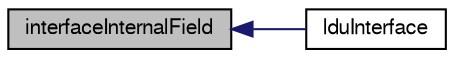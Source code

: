 digraph "interfaceInternalField"
{
  bgcolor="transparent";
  edge [fontname="FreeSans",fontsize="10",labelfontname="FreeSans",labelfontsize="10"];
  node [fontname="FreeSans",fontsize="10",shape=record];
  rankdir="LR";
  Node17 [label="interfaceInternalField",height=0.2,width=0.4,color="black", fillcolor="grey75", style="filled", fontcolor="black"];
  Node17 -> Node18 [dir="back",color="midnightblue",fontsize="10",style="solid",fontname="FreeSans"];
  Node18 [label="lduInterface",height=0.2,width=0.4,color="black",URL="$a26858.html#a013b975b0f85c25a736648c3b840a61f",tooltip="Construct null. "];
}
